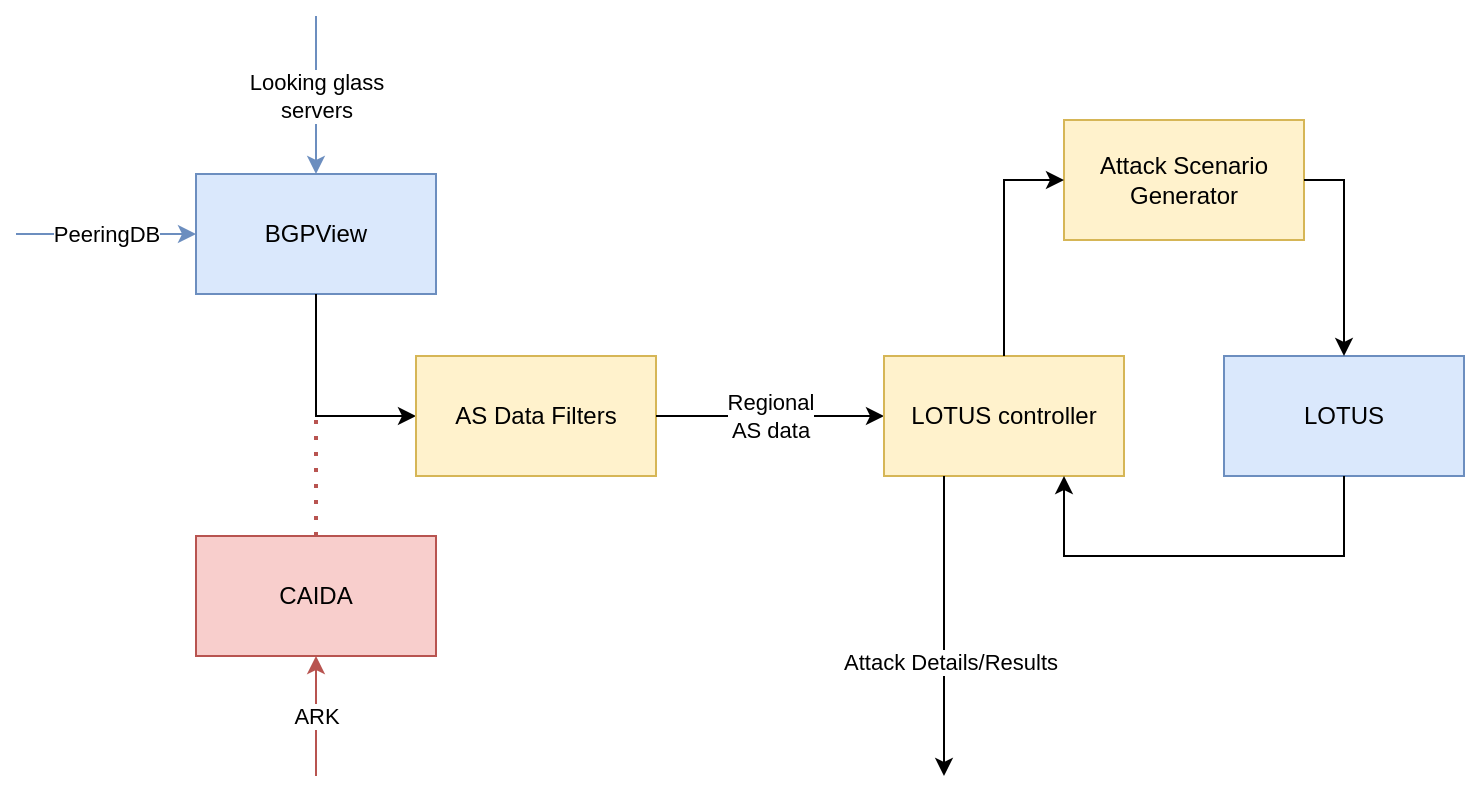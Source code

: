 <mxfile version="21.0.2" type="device"><diagram name="Page-1" id="yOZw3w-dgdZe-kjMb6d9"><mxGraphModel dx="954" dy="642" grid="1" gridSize="10" guides="1" tooltips="1" connect="1" arrows="1" fold="1" page="1" pageScale="1" pageWidth="850" pageHeight="1100" math="0" shadow="0"><root><mxCell id="0"/><mxCell id="1" parent="0"/><mxCell id="UQ7P9MuW9qNuL-NBNfMD-1" value="LOTUS" style="rounded=0;whiteSpace=wrap;html=1;fillColor=#dae8fc;strokeColor=#6c8ebf;" vertex="1" parent="1"><mxGeometry x="693" y="280" width="120" height="60" as="geometry"/></mxCell><mxCell id="UQ7P9MuW9qNuL-NBNfMD-2" value="BGPView" style="rounded=0;whiteSpace=wrap;html=1;fillColor=#dae8fc;strokeColor=#6c8ebf;" vertex="1" parent="1"><mxGeometry x="179" y="189" width="120" height="60" as="geometry"/></mxCell><mxCell id="UQ7P9MuW9qNuL-NBNfMD-4" value="CAIDA" style="rounded=0;whiteSpace=wrap;html=1;fillColor=#f8cecc;strokeColor=#b85450;" vertex="1" parent="1"><mxGeometry x="179" y="370" width="120" height="60" as="geometry"/></mxCell><mxCell id="UQ7P9MuW9qNuL-NBNfMD-5" value="ARK" style="endArrow=classic;html=1;rounded=0;entryX=0.5;entryY=1;entryDx=0;entryDy=0;fillColor=#f8cecc;strokeColor=#b85450;" edge="1" parent="1" target="UQ7P9MuW9qNuL-NBNfMD-4"><mxGeometry width="50" height="50" relative="1" as="geometry"><mxPoint x="239" y="490" as="sourcePoint"/><mxPoint x="529" y="268" as="targetPoint"/></mxGeometry></mxCell><mxCell id="UQ7P9MuW9qNuL-NBNfMD-6" value="PeeringDB" style="endArrow=classic;html=1;rounded=0;entryX=0;entryY=0.5;entryDx=0;entryDy=0;fillColor=#dae8fc;strokeColor=#6c8ebf;" edge="1" parent="1" target="UQ7P9MuW9qNuL-NBNfMD-2"><mxGeometry width="50" height="50" relative="1" as="geometry"><mxPoint x="89" y="219" as="sourcePoint"/><mxPoint x="159" y="130" as="targetPoint"/></mxGeometry></mxCell><mxCell id="UQ7P9MuW9qNuL-NBNfMD-7" value="&lt;div&gt;Looking glass&lt;/div&gt;&lt;div&gt;servers&lt;br&gt;&lt;/div&gt;" style="endArrow=classic;html=1;rounded=0;entryX=0.5;entryY=0;entryDx=0;entryDy=0;fillColor=#dae8fc;strokeColor=#6c8ebf;" edge="1" parent="1" target="UQ7P9MuW9qNuL-NBNfMD-2"><mxGeometry width="50" height="50" relative="1" as="geometry"><mxPoint x="239" y="110" as="sourcePoint"/><mxPoint x="529" y="260" as="targetPoint"/></mxGeometry></mxCell><mxCell id="UQ7P9MuW9qNuL-NBNfMD-8" value="" style="endArrow=classic;html=1;rounded=0;exitX=0.5;exitY=1;exitDx=0;exitDy=0;entryX=0;entryY=0.5;entryDx=0;entryDy=0;" edge="1" parent="1" source="UQ7P9MuW9qNuL-NBNfMD-2" target="UQ7P9MuW9qNuL-NBNfMD-10"><mxGeometry width="50" height="50" relative="1" as="geometry"><mxPoint x="479" y="320" as="sourcePoint"/><mxPoint x="319" y="310" as="targetPoint"/><Array as="points"><mxPoint x="239" y="310"/></Array></mxGeometry></mxCell><mxCell id="UQ7P9MuW9qNuL-NBNfMD-9" value="" style="endArrow=none;dashed=1;html=1;dashPattern=1 3;strokeWidth=2;rounded=0;exitX=0.5;exitY=0;exitDx=0;exitDy=0;fillColor=#f8cecc;strokeColor=#b85450;" edge="1" parent="1" source="UQ7P9MuW9qNuL-NBNfMD-4"><mxGeometry width="50" height="50" relative="1" as="geometry"><mxPoint x="479" y="320" as="sourcePoint"/><mxPoint x="239" y="310" as="targetPoint"/></mxGeometry></mxCell><mxCell id="UQ7P9MuW9qNuL-NBNfMD-10" value="AS Data Filters" style="rounded=0;whiteSpace=wrap;html=1;fillColor=#fff2cc;strokeColor=#d6b656;" vertex="1" parent="1"><mxGeometry x="289" y="280" width="120" height="60" as="geometry"/></mxCell><mxCell id="UQ7P9MuW9qNuL-NBNfMD-11" value="Attack Scenario Generator" style="rounded=0;whiteSpace=wrap;html=1;fillColor=#fff2cc;strokeColor=#d6b656;" vertex="1" parent="1"><mxGeometry x="613" y="162" width="120" height="60" as="geometry"/></mxCell><mxCell id="UQ7P9MuW9qNuL-NBNfMD-12" value="&lt;div&gt;Regional &lt;br&gt;&lt;/div&gt;&lt;div&gt;AS data&lt;br&gt;&lt;/div&gt;" style="endArrow=classic;html=1;rounded=0;exitX=1;exitY=0.5;exitDx=0;exitDy=0;entryX=0;entryY=0.5;entryDx=0;entryDy=0;" edge="1" parent="1" source="UQ7P9MuW9qNuL-NBNfMD-10" target="UQ7P9MuW9qNuL-NBNfMD-14"><mxGeometry width="50" height="50" relative="1" as="geometry"><mxPoint x="470" y="320" as="sourcePoint"/><mxPoint x="510" y="310" as="targetPoint"/></mxGeometry></mxCell><mxCell id="UQ7P9MuW9qNuL-NBNfMD-13" value="" style="endArrow=classic;html=1;rounded=0;entryX=0.5;entryY=0;entryDx=0;entryDy=0;exitX=1;exitY=0.5;exitDx=0;exitDy=0;" edge="1" parent="1" source="UQ7P9MuW9qNuL-NBNfMD-11" target="UQ7P9MuW9qNuL-NBNfMD-1"><mxGeometry width="50" height="50" relative="1" as="geometry"><mxPoint x="753" y="150" as="sourcePoint"/><mxPoint x="653" y="270" as="targetPoint"/><Array as="points"><mxPoint x="753" y="192"/></Array></mxGeometry></mxCell><mxCell id="UQ7P9MuW9qNuL-NBNfMD-14" value="LOTUS controller" style="rounded=0;whiteSpace=wrap;html=1;fillColor=#fff2cc;strokeColor=#d6b656;" vertex="1" parent="1"><mxGeometry x="523" y="280" width="120" height="60" as="geometry"/></mxCell><mxCell id="UQ7P9MuW9qNuL-NBNfMD-15" value="" style="endArrow=classic;html=1;rounded=0;entryX=0;entryY=0.5;entryDx=0;entryDy=0;exitX=0.5;exitY=0;exitDx=0;exitDy=0;" edge="1" parent="1" source="UQ7P9MuW9qNuL-NBNfMD-14" target="UQ7P9MuW9qNuL-NBNfMD-11"><mxGeometry width="50" height="50" relative="1" as="geometry"><mxPoint x="483" y="320" as="sourcePoint"/><mxPoint x="533" y="270" as="targetPoint"/><Array as="points"><mxPoint x="583" y="192"/></Array></mxGeometry></mxCell><mxCell id="UQ7P9MuW9qNuL-NBNfMD-16" value="" style="endArrow=classic;html=1;rounded=0;exitX=0.5;exitY=1;exitDx=0;exitDy=0;entryX=0.75;entryY=1;entryDx=0;entryDy=0;" edge="1" parent="1" source="UQ7P9MuW9qNuL-NBNfMD-1" target="UQ7P9MuW9qNuL-NBNfMD-14"><mxGeometry width="50" height="50" relative="1" as="geometry"><mxPoint x="483" y="320" as="sourcePoint"/><mxPoint x="623" y="440" as="targetPoint"/><Array as="points"><mxPoint x="753" y="380"/><mxPoint x="613" y="380"/></Array></mxGeometry></mxCell><mxCell id="UQ7P9MuW9qNuL-NBNfMD-17" value="" style="endArrow=classic;html=1;rounded=0;exitX=0.25;exitY=1;exitDx=0;exitDy=0;" edge="1" parent="1" source="UQ7P9MuW9qNuL-NBNfMD-14"><mxGeometry width="50" height="50" relative="1" as="geometry"><mxPoint x="483" y="320" as="sourcePoint"/><mxPoint x="553" y="490" as="targetPoint"/></mxGeometry></mxCell><mxCell id="UQ7P9MuW9qNuL-NBNfMD-18" value="Attack Details/Results" style="edgeLabel;html=1;align=center;verticalAlign=middle;resizable=0;points=[];" vertex="1" connectable="0" parent="UQ7P9MuW9qNuL-NBNfMD-17"><mxGeometry x="0.236" y="3" relative="1" as="geometry"><mxPoint as="offset"/></mxGeometry></mxCell></root></mxGraphModel></diagram></mxfile>